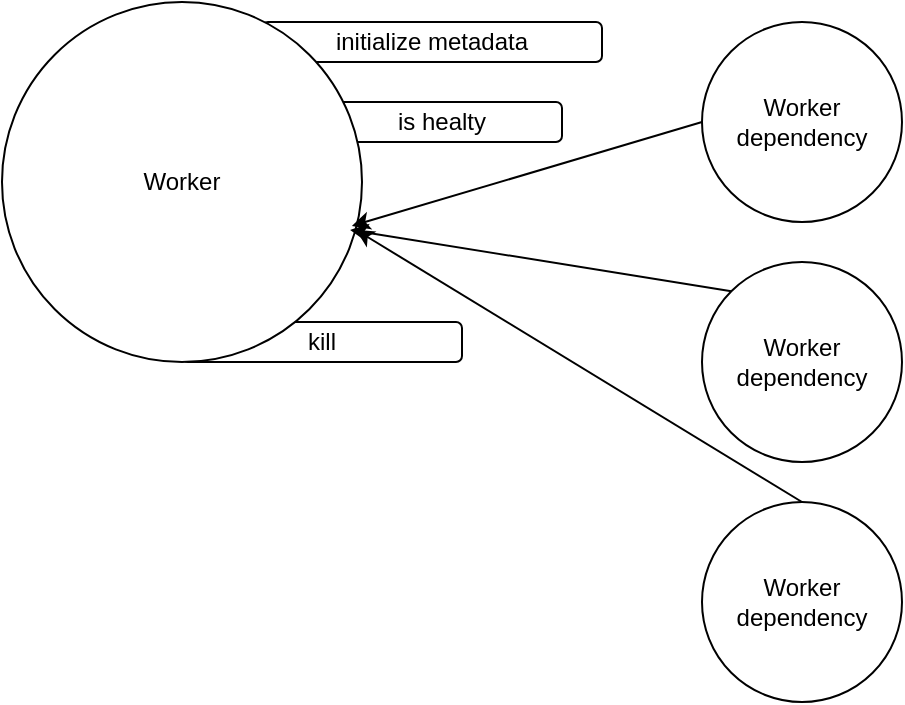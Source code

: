 <mxfile>
    <diagram id="uaU5cX5QeR2mWV-dPu8O" name="Page-1">
        <mxGraphModel dx="591" dy="352" grid="1" gridSize="10" guides="1" tooltips="1" connect="1" arrows="1" fold="1" page="1" pageScale="1" pageWidth="827" pageHeight="1169" math="0" shadow="0">
            <root>
                <mxCell id="0"/>
                <mxCell id="1" parent="0"/>
                <mxCell id="2" value="kill" style="rounded=1;whiteSpace=wrap;html=1;" vertex="1" parent="1">
                    <mxGeometry x="120" y="350" width="140" height="20" as="geometry"/>
                </mxCell>
                <mxCell id="5" value="is healty" style="rounded=1;whiteSpace=wrap;html=1;" vertex="1" parent="1">
                    <mxGeometry x="190" y="240" width="120" height="20" as="geometry"/>
                </mxCell>
                <mxCell id="6" value="initialize metadata" style="rounded=1;whiteSpace=wrap;html=1;" vertex="1" parent="1">
                    <mxGeometry x="160" y="200" width="170" height="20" as="geometry"/>
                </mxCell>
                <mxCell id="3" value="Worker" style="ellipse;whiteSpace=wrap;html=1;aspect=fixed;" vertex="1" parent="1">
                    <mxGeometry x="30" y="190" width="180" height="180" as="geometry"/>
                </mxCell>
                <mxCell id="7" value="Worker&lt;br&gt;dependency" style="ellipse;whiteSpace=wrap;html=1;aspect=fixed;" vertex="1" parent="1">
                    <mxGeometry x="380" y="200" width="100" height="100" as="geometry"/>
                </mxCell>
                <mxCell id="8" value="Worker&lt;br&gt;dependency" style="ellipse;whiteSpace=wrap;html=1;aspect=fixed;" vertex="1" parent="1">
                    <mxGeometry x="380" y="320" width="100" height="100" as="geometry"/>
                </mxCell>
                <mxCell id="9" value="Worker&lt;br&gt;dependency" style="ellipse;whiteSpace=wrap;html=1;aspect=fixed;" vertex="1" parent="1">
                    <mxGeometry x="380" y="440" width="100" height="100" as="geometry"/>
                </mxCell>
                <mxCell id="12" value="" style="endArrow=classic;html=1;exitX=0;exitY=0.5;exitDx=0;exitDy=0;entryX=0.972;entryY=0.622;entryDx=0;entryDy=0;entryPerimeter=0;" edge="1" parent="1" source="7" target="3">
                    <mxGeometry width="50" height="50" relative="1" as="geometry">
                        <mxPoint x="290" y="390" as="sourcePoint"/>
                        <mxPoint x="340" y="340" as="targetPoint"/>
                    </mxGeometry>
                </mxCell>
                <mxCell id="13" value="" style="endArrow=classic;html=1;exitX=0;exitY=0;exitDx=0;exitDy=0;entryX=0.967;entryY=0.633;entryDx=0;entryDy=0;entryPerimeter=0;" edge="1" parent="1" source="8" target="3">
                    <mxGeometry width="50" height="50" relative="1" as="geometry">
                        <mxPoint x="390" y="260" as="sourcePoint"/>
                        <mxPoint x="215" y="312" as="targetPoint"/>
                    </mxGeometry>
                </mxCell>
                <mxCell id="14" value="" style="endArrow=classic;html=1;exitX=0.5;exitY=0;exitDx=0;exitDy=0;entryX=0.983;entryY=0.633;entryDx=0;entryDy=0;entryPerimeter=0;" edge="1" parent="1" source="9" target="3">
                    <mxGeometry width="50" height="50" relative="1" as="geometry">
                        <mxPoint x="405" y="345" as="sourcePoint"/>
                        <mxPoint x="214" y="314" as="targetPoint"/>
                    </mxGeometry>
                </mxCell>
            </root>
        </mxGraphModel>
    </diagram>
</mxfile>
